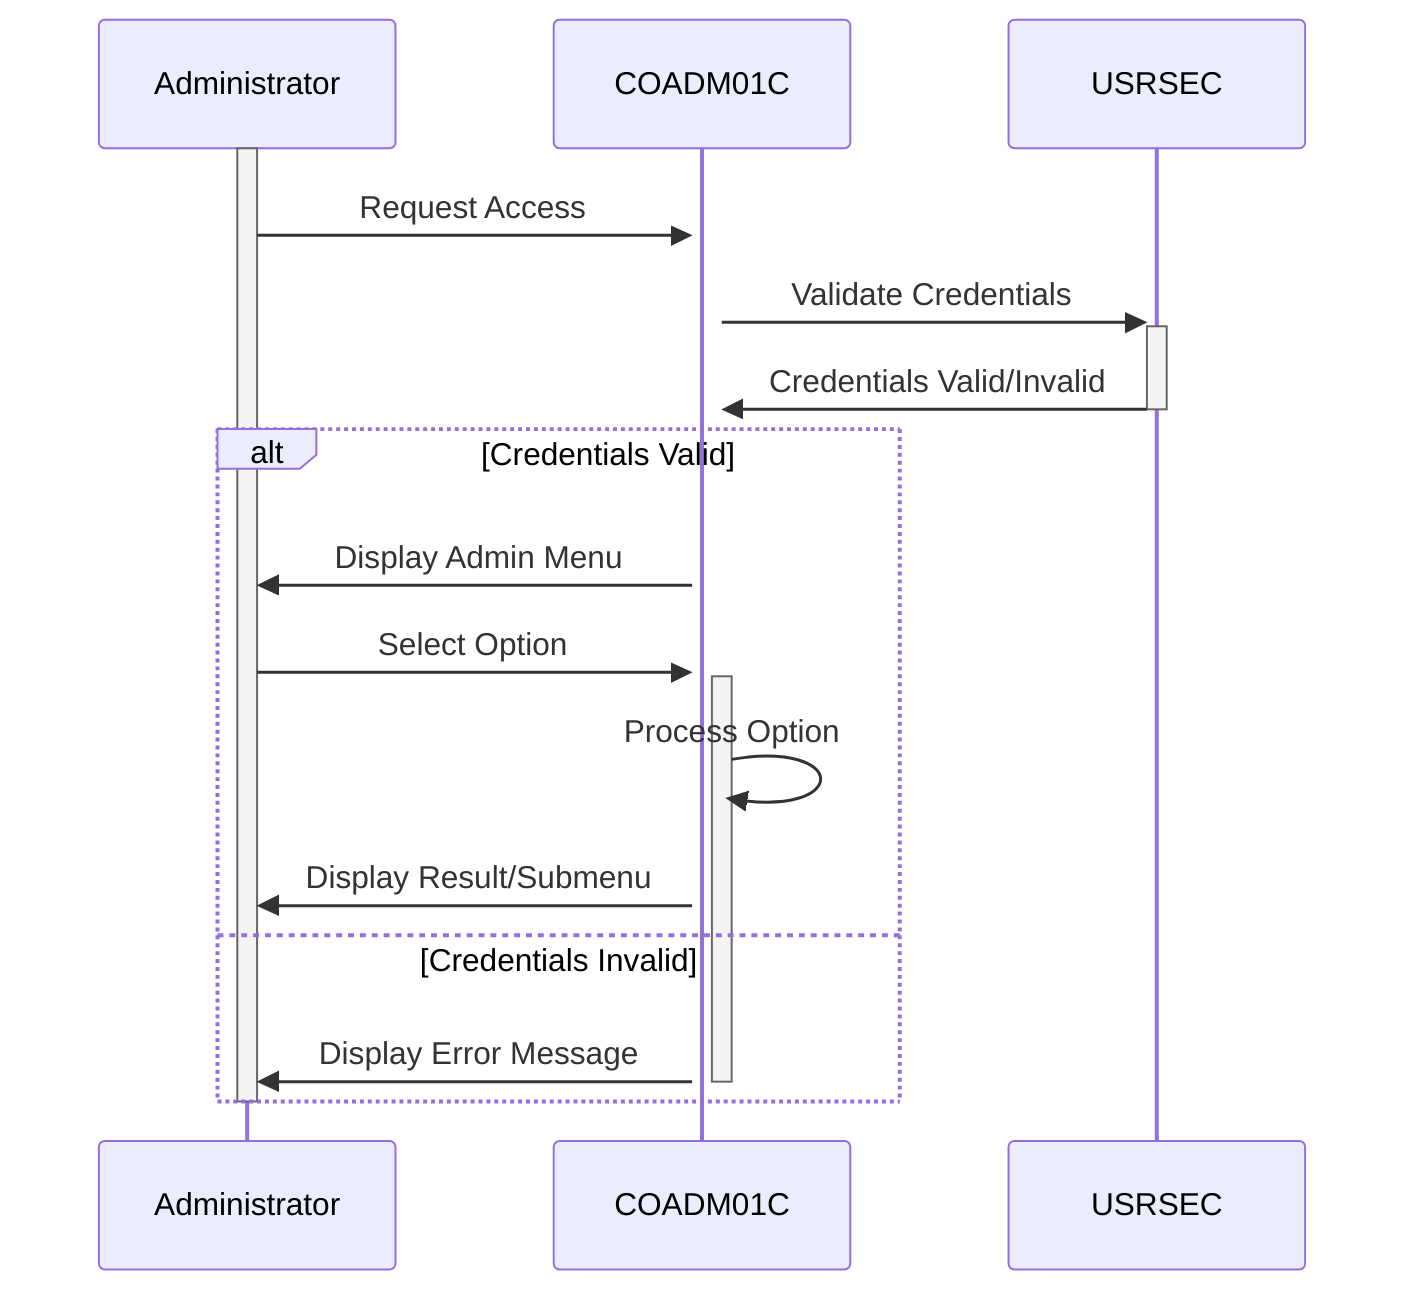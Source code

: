 sequenceDiagram
    participant Administrator
    participant COADM01C

    activate Administrator
    Administrator->>+COADM01C: Request Access
    activate COADM01C
    COADM01C->>+USRSEC: Validate Credentials
    USRSEC->>-COADM01C:  Credentials Valid/Invalid
    alt Credentials Valid
        COADM01C->>Administrator: Display Admin Menu
        Administrator->>+COADM01C: Select Option
        COADM01C->>COADM01C: Process Option
        COADM01C->>Administrator: Display Result/Submenu
    else Credentials Invalid
        COADM01C->>Administrator: Display Error Message
        deactivate COADM01C
    end
    deactivate Administrator
